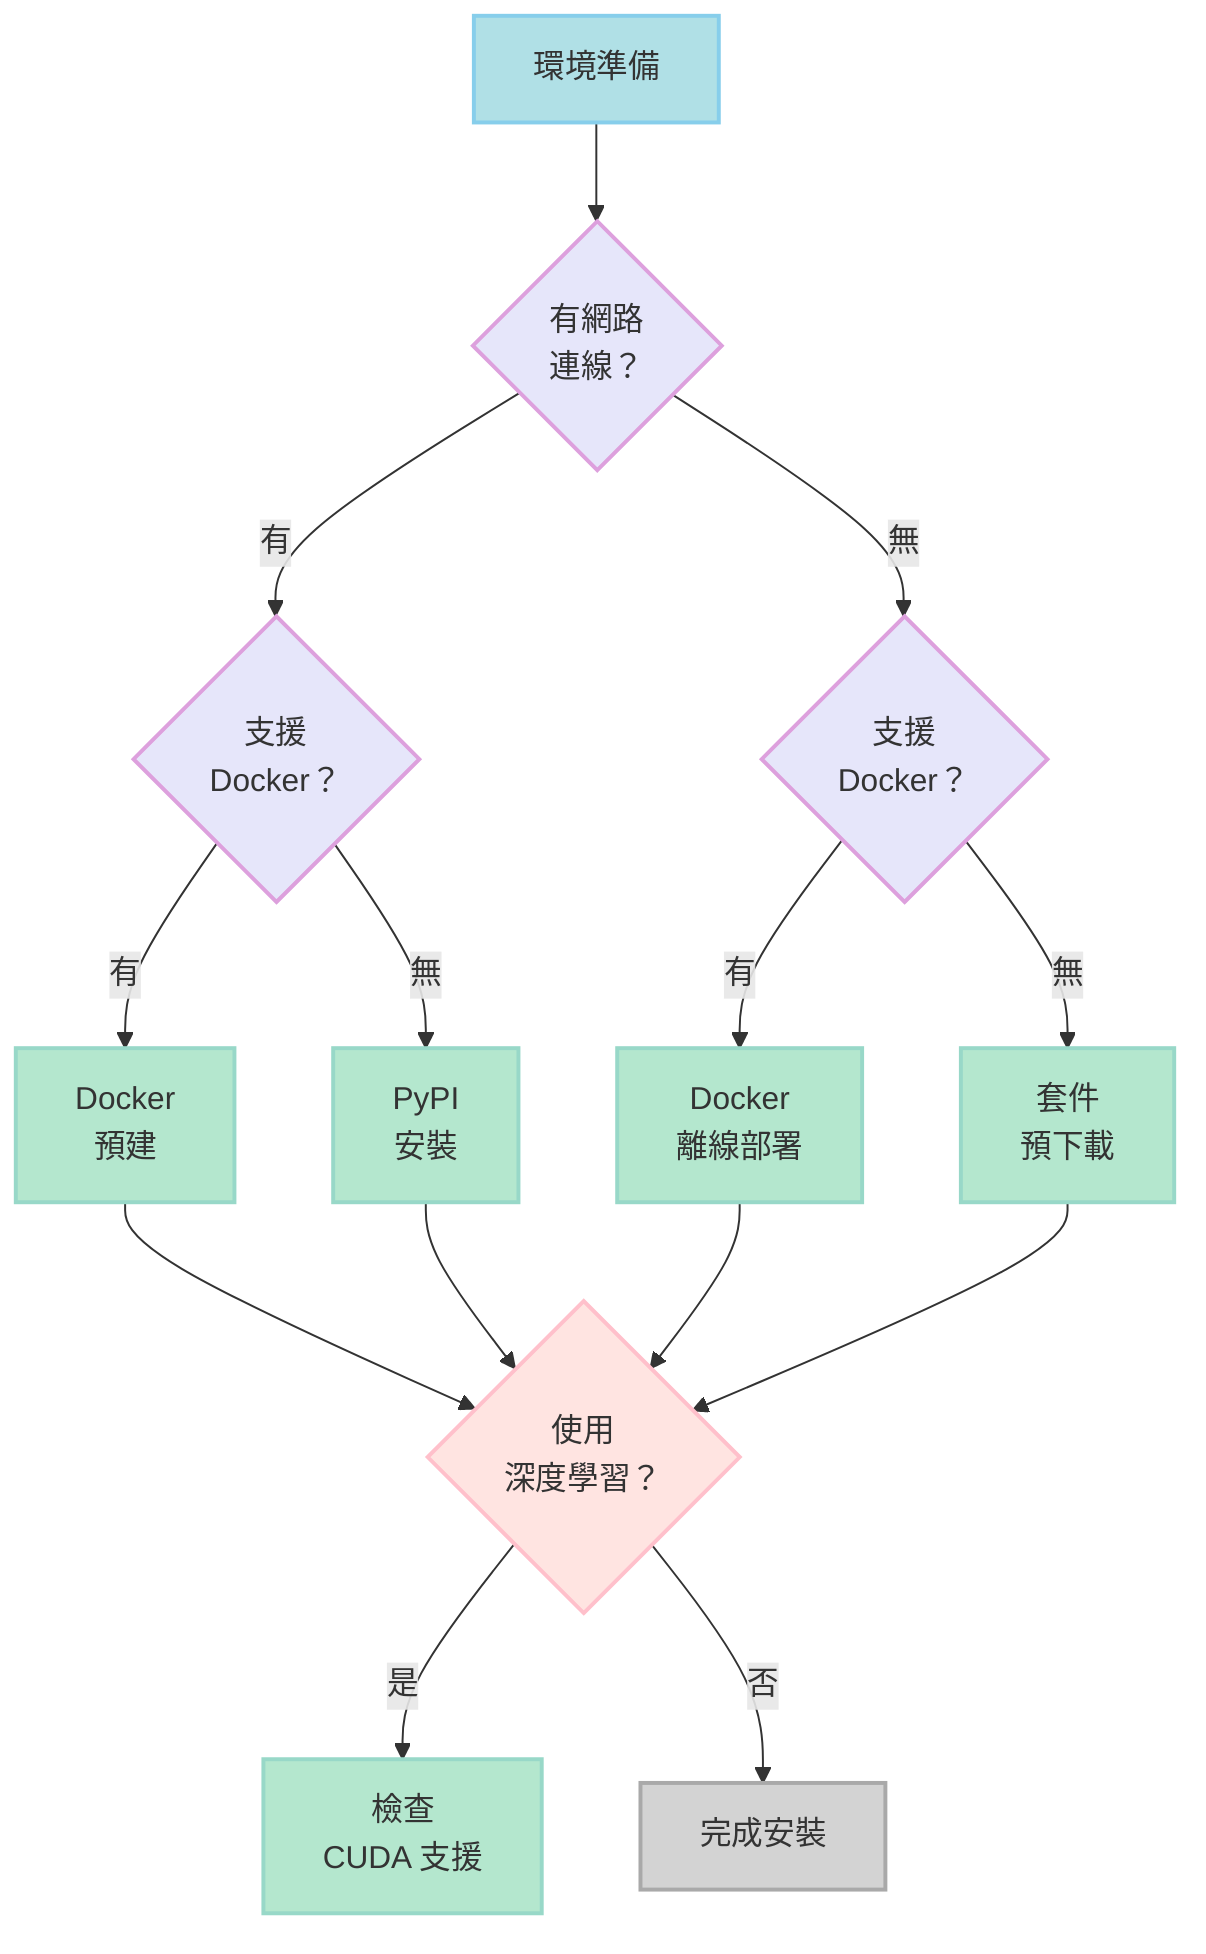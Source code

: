 flowchart
    Start[環境準備] --> NetworkCheck{有網路<br/>連線？}
    NetworkCheck -->|有| DockerCheck1{支援<br/>Docker？}
    NetworkCheck -->|無| DockerCheck2{支援<br/>Docker？}
    DockerCheck1 -->|有| DockerPrebuilt[Docker<br/>預建]
    DockerCheck1 -->|無| PyPIInstall[PyPI<br/>安裝]
    DockerCheck2 -->|有| DockerOffline[Docker<br/>離線部署]
    DockerCheck2 -->|無| PackageDownload[套件<br/>預下載]
    
    %% 深度學習支援檢查
    DockerPrebuilt --> DLCheck{使用<br/>深度學習？}
    PyPIInstall --> DLCheck
    DockerOffline --> DLCheck
    PackageDownload --> DLCheck
    
    DLCheck -->|是| CUDACheck[檢查<br/>CUDA 支援]
    DLCheck -->|否| Complete[完成安裝]

    %% 馬卡龍配色
    style Start fill:#B0E0E6,stroke:#87CEEB,stroke-width:2px,color:#333
    style NetworkCheck fill:#E6E6FA,stroke:#DDA0DD,stroke-width:2px,color:#333
    style DockerCheck1 fill:#E6E6FA,stroke:#DDA0DD,stroke-width:2px,color:#333
    style DockerCheck2 fill:#E6E6FA,stroke:#DDA0DD,stroke-width:2px,color:#333
    style DockerPrebuilt fill:#B4E7CE,stroke:#98D8C8,stroke-width:2px,color:#333
    style PyPIInstall fill:#B4E7CE,stroke:#98D8C8,stroke-width:2px,color:#333
    style DockerOffline fill:#B4E7CE,stroke:#98D8C8,stroke-width:2px,color:#333
    style PackageDownload fill:#B4E7CE,stroke:#98D8C8,stroke-width:2px,color:#333
    style DLCheck fill:#FFE4E1,stroke:#FFC0CB,stroke-width:2px,color:#333
    style CUDACheck fill:#B4E7CE,stroke:#98D8C8,stroke-width:2px,color:#333
    style Complete fill:#D3D3D3,stroke:#A9A9A9,stroke-width:2px,color:#333